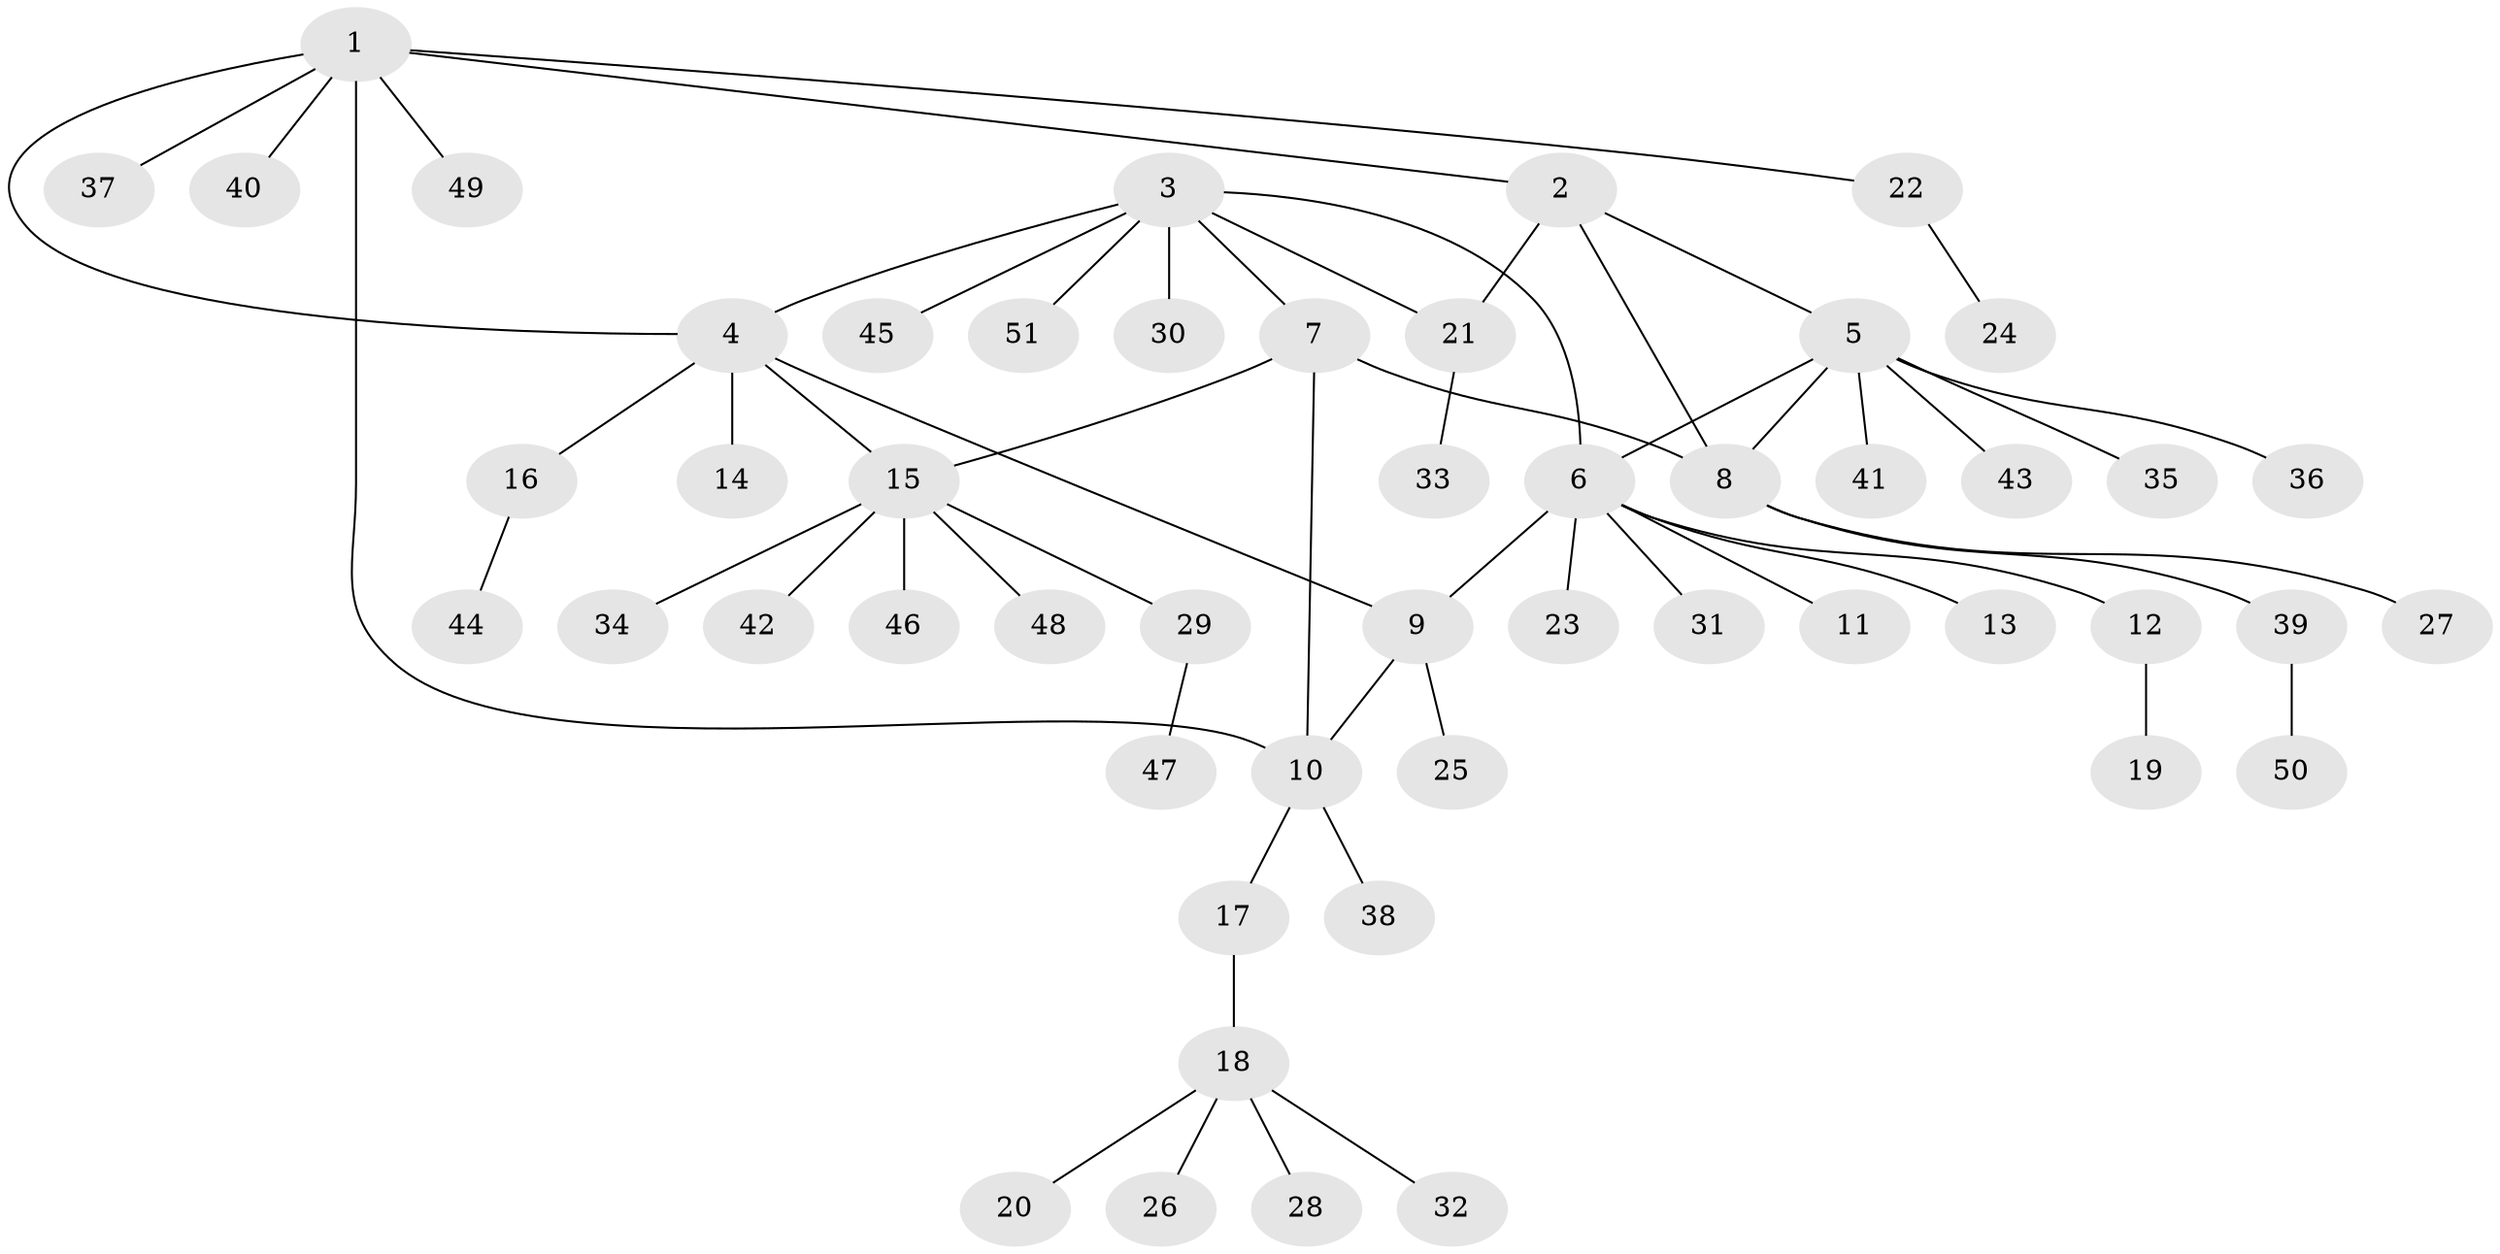 // coarse degree distribution, {1: 0.42857142857142855, 5: 0.14285714285714285, 4: 0.23809523809523808, 2: 0.09523809523809523, 3: 0.09523809523809523}
// Generated by graph-tools (version 1.1) at 2025/37/03/04/25 23:37:42]
// undirected, 51 vertices, 58 edges
graph export_dot {
  node [color=gray90,style=filled];
  1;
  2;
  3;
  4;
  5;
  6;
  7;
  8;
  9;
  10;
  11;
  12;
  13;
  14;
  15;
  16;
  17;
  18;
  19;
  20;
  21;
  22;
  23;
  24;
  25;
  26;
  27;
  28;
  29;
  30;
  31;
  32;
  33;
  34;
  35;
  36;
  37;
  38;
  39;
  40;
  41;
  42;
  43;
  44;
  45;
  46;
  47;
  48;
  49;
  50;
  51;
  1 -- 2;
  1 -- 4;
  1 -- 10;
  1 -- 22;
  1 -- 37;
  1 -- 40;
  1 -- 49;
  2 -- 5;
  2 -- 8;
  2 -- 21;
  3 -- 4;
  3 -- 6;
  3 -- 7;
  3 -- 21;
  3 -- 30;
  3 -- 45;
  3 -- 51;
  4 -- 9;
  4 -- 14;
  4 -- 15;
  4 -- 16;
  5 -- 6;
  5 -- 8;
  5 -- 35;
  5 -- 36;
  5 -- 41;
  5 -- 43;
  6 -- 9;
  6 -- 11;
  6 -- 12;
  6 -- 13;
  6 -- 23;
  6 -- 31;
  7 -- 8;
  7 -- 10;
  7 -- 15;
  8 -- 27;
  8 -- 39;
  9 -- 10;
  9 -- 25;
  10 -- 17;
  10 -- 38;
  12 -- 19;
  15 -- 29;
  15 -- 34;
  15 -- 42;
  15 -- 46;
  15 -- 48;
  16 -- 44;
  17 -- 18;
  18 -- 20;
  18 -- 26;
  18 -- 28;
  18 -- 32;
  21 -- 33;
  22 -- 24;
  29 -- 47;
  39 -- 50;
}
